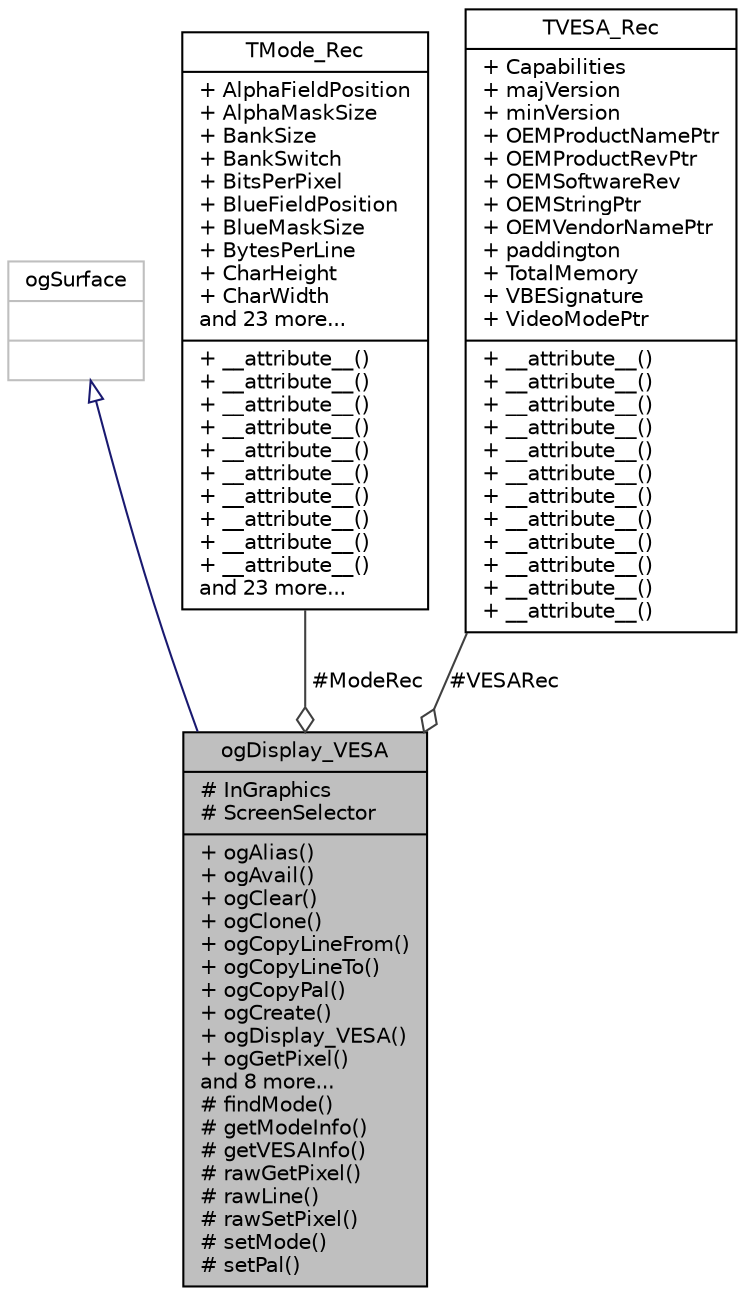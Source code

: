 digraph "ogDisplay_VESA"
{
 // LATEX_PDF_SIZE
  edge [fontname="Helvetica",fontsize="10",labelfontname="Helvetica",labelfontsize="10"];
  node [fontname="Helvetica",fontsize="10",shape=record];
  Node1 [label="{ogDisplay_VESA\n|# InGraphics\l# ScreenSelector\l|+ ogAlias()\l+ ogAvail()\l+ ogClear()\l+ ogClone()\l+ ogCopyLineFrom()\l+ ogCopyLineTo()\l+ ogCopyPal()\l+ ogCreate()\l+ ogDisplay_VESA()\l+ ogGetPixel()\land 8 more...\l# findMode()\l# getModeInfo()\l# getVESAInfo()\l# rawGetPixel()\l# rawLine()\l# rawSetPixel()\l# setMode()\l# setPal()\l}",height=0.2,width=0.4,color="black", fillcolor="grey75", style="filled", fontcolor="black",tooltip=" "];
  Node2 -> Node1 [dir="back",color="midnightblue",fontsize="10",style="solid",arrowtail="onormal",fontname="Helvetica"];
  Node2 [label="{ogSurface\n||}",height=0.2,width=0.4,color="grey75", fillcolor="white", style="filled",tooltip=" "];
  Node3 -> Node1 [color="grey25",fontsize="10",style="solid",label=" #ModeRec" ,arrowhead="odiamond",fontname="Helvetica"];
  Node3 [label="{TMode_Rec\n|+ AlphaFieldPosition\l+ AlphaMaskSize\l+ BankSize\l+ BankSwitch\l+ BitsPerPixel\l+ BlueFieldPosition\l+ BlueMaskSize\l+ BytesPerLine\l+ CharHeight\l+ CharWidth\land 23 more...\l|+ __attribute__()\l+ __attribute__()\l+ __attribute__()\l+ __attribute__()\l+ __attribute__()\l+ __attribute__()\l+ __attribute__()\l+ __attribute__()\l+ __attribute__()\l+ __attribute__()\land 23 more...\l}",height=0.2,width=0.4,color="black", fillcolor="white", style="filled",URL="$structTMode__Rec.html",tooltip=" "];
  Node4 -> Node1 [color="grey25",fontsize="10",style="solid",label=" #VESARec" ,arrowhead="odiamond",fontname="Helvetica"];
  Node4 [label="{TVESA_Rec\n|+ Capabilities\l+ majVersion\l+ minVersion\l+ OEMProductNamePtr\l+ OEMProductRevPtr\l+ OEMSoftwareRev\l+ OEMStringPtr\l+ OEMVendorNamePtr\l+ paddington\l+ TotalMemory\l+ VBESignature\l+ VideoModePtr\l|+ __attribute__()\l+ __attribute__()\l+ __attribute__()\l+ __attribute__()\l+ __attribute__()\l+ __attribute__()\l+ __attribute__()\l+ __attribute__()\l+ __attribute__()\l+ __attribute__()\l+ __attribute__()\l+ __attribute__()\l}",height=0.2,width=0.4,color="black", fillcolor="white", style="filled",URL="$structTVESA__Rec.html",tooltip=" "];
}
